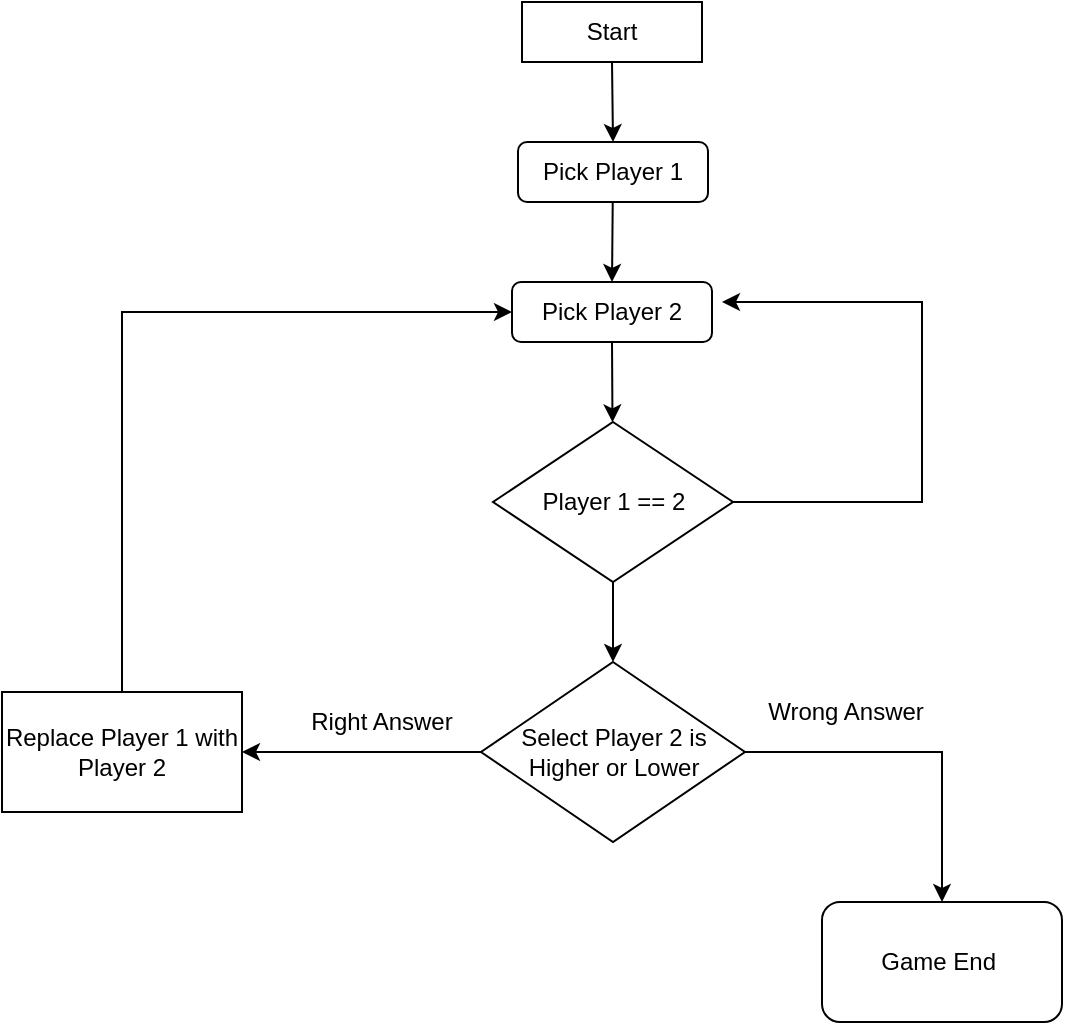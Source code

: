 <mxfile version="21.2.3" type="github">
  <diagram name="Page-1" id="7Z9ntMzbPnFYkaF0n_xQ">
    <mxGraphModel dx="1050" dy="541" grid="1" gridSize="10" guides="1" tooltips="1" connect="1" arrows="1" fold="1" page="1" pageScale="1" pageWidth="850" pageHeight="1100" math="0" shadow="0">
      <root>
        <mxCell id="0" />
        <mxCell id="1" parent="0" />
        <mxCell id="fJiKXHLpotQ70pgzJwAL-1" value="Start" style="rounded=0;whiteSpace=wrap;html=1;" vertex="1" parent="1">
          <mxGeometry x="380" y="20" width="90" height="30" as="geometry" />
        </mxCell>
        <mxCell id="fJiKXHLpotQ70pgzJwAL-2" value="Pick Player 1" style="rounded=1;whiteSpace=wrap;html=1;" vertex="1" parent="1">
          <mxGeometry x="378" y="90" width="95" height="30" as="geometry" />
        </mxCell>
        <mxCell id="fJiKXHLpotQ70pgzJwAL-4" value="Pick Player 2" style="rounded=1;whiteSpace=wrap;html=1;" vertex="1" parent="1">
          <mxGeometry x="375" y="160" width="100" height="30" as="geometry" />
        </mxCell>
        <mxCell id="fJiKXHLpotQ70pgzJwAL-5" style="edgeStyle=orthogonalEdgeStyle;rounded=0;orthogonalLoop=1;jettySize=auto;html=1;exitX=0.5;exitY=1;exitDx=0;exitDy=0;" edge="1" parent="1" source="fJiKXHLpotQ70pgzJwAL-1" target="fJiKXHLpotQ70pgzJwAL-1">
          <mxGeometry relative="1" as="geometry" />
        </mxCell>
        <mxCell id="fJiKXHLpotQ70pgzJwAL-6" value="" style="endArrow=classic;html=1;rounded=0;exitX=0.5;exitY=1;exitDx=0;exitDy=0;entryX=0.5;entryY=0;entryDx=0;entryDy=0;" edge="1" parent="1" source="fJiKXHLpotQ70pgzJwAL-1" target="fJiKXHLpotQ70pgzJwAL-2">
          <mxGeometry width="50" height="50" relative="1" as="geometry">
            <mxPoint x="400" y="310" as="sourcePoint" />
            <mxPoint x="450" y="260" as="targetPoint" />
          </mxGeometry>
        </mxCell>
        <mxCell id="fJiKXHLpotQ70pgzJwAL-7" value="Player 1 == 2" style="rhombus;whiteSpace=wrap;html=1;" vertex="1" parent="1">
          <mxGeometry x="365.5" y="230" width="120" height="80" as="geometry" />
        </mxCell>
        <mxCell id="fJiKXHLpotQ70pgzJwAL-8" value="" style="endArrow=classic;html=1;rounded=0;exitX=1;exitY=0.5;exitDx=0;exitDy=0;" edge="1" parent="1" source="fJiKXHLpotQ70pgzJwAL-7">
          <mxGeometry width="50" height="50" relative="1" as="geometry">
            <mxPoint x="400" y="310" as="sourcePoint" />
            <mxPoint x="480" y="170" as="targetPoint" />
            <Array as="points">
              <mxPoint x="580" y="270" />
              <mxPoint x="580" y="170" />
            </Array>
          </mxGeometry>
        </mxCell>
        <mxCell id="fJiKXHLpotQ70pgzJwAL-11" value="" style="endArrow=classic;html=1;rounded=0;entryX=0.5;entryY=0;entryDx=0;entryDy=0;" edge="1" parent="1" source="fJiKXHLpotQ70pgzJwAL-2" target="fJiKXHLpotQ70pgzJwAL-4">
          <mxGeometry width="50" height="50" relative="1" as="geometry">
            <mxPoint x="400" y="310" as="sourcePoint" />
            <mxPoint x="450" y="260" as="targetPoint" />
          </mxGeometry>
        </mxCell>
        <mxCell id="fJiKXHLpotQ70pgzJwAL-12" value="" style="endArrow=classic;html=1;rounded=0;exitX=0.5;exitY=1;exitDx=0;exitDy=0;" edge="1" parent="1" source="fJiKXHLpotQ70pgzJwAL-4" target="fJiKXHLpotQ70pgzJwAL-7">
          <mxGeometry width="50" height="50" relative="1" as="geometry">
            <mxPoint x="400" y="310" as="sourcePoint" />
            <mxPoint x="450" y="260" as="targetPoint" />
          </mxGeometry>
        </mxCell>
        <mxCell id="fJiKXHLpotQ70pgzJwAL-13" value="Select Player 2 is Higher or Lower" style="rhombus;whiteSpace=wrap;html=1;" vertex="1" parent="1">
          <mxGeometry x="359.5" y="350" width="132" height="90" as="geometry" />
        </mxCell>
        <mxCell id="fJiKXHLpotQ70pgzJwAL-14" value="" style="endArrow=classic;html=1;rounded=0;exitX=0.5;exitY=1;exitDx=0;exitDy=0;" edge="1" parent="1" source="fJiKXHLpotQ70pgzJwAL-7" target="fJiKXHLpotQ70pgzJwAL-13">
          <mxGeometry width="50" height="50" relative="1" as="geometry">
            <mxPoint x="400" y="290" as="sourcePoint" />
            <mxPoint x="450" y="240" as="targetPoint" />
          </mxGeometry>
        </mxCell>
        <mxCell id="fJiKXHLpotQ70pgzJwAL-15" value="Game End&amp;nbsp;" style="rounded=1;whiteSpace=wrap;html=1;" vertex="1" parent="1">
          <mxGeometry x="530" y="470" width="120" height="60" as="geometry" />
        </mxCell>
        <mxCell id="fJiKXHLpotQ70pgzJwAL-16" value="" style="endArrow=classic;html=1;rounded=0;entryX=0.5;entryY=0;entryDx=0;entryDy=0;exitX=1;exitY=0.5;exitDx=0;exitDy=0;" edge="1" parent="1" source="fJiKXHLpotQ70pgzJwAL-13" target="fJiKXHLpotQ70pgzJwAL-15">
          <mxGeometry width="50" height="50" relative="1" as="geometry">
            <mxPoint x="500" y="390" as="sourcePoint" />
            <mxPoint x="450" y="240" as="targetPoint" />
            <Array as="points">
              <mxPoint x="590" y="395" />
            </Array>
          </mxGeometry>
        </mxCell>
        <mxCell id="fJiKXHLpotQ70pgzJwAL-17" value="Wrong Answer" style="text;html=1;strokeColor=none;fillColor=none;align=center;verticalAlign=middle;whiteSpace=wrap;rounded=0;" vertex="1" parent="1">
          <mxGeometry x="491.5" y="360" width="100" height="30" as="geometry" />
        </mxCell>
        <mxCell id="fJiKXHLpotQ70pgzJwAL-18" value="Replace Player 1 with Player 2" style="rounded=0;whiteSpace=wrap;html=1;" vertex="1" parent="1">
          <mxGeometry x="120" y="365" width="120" height="60" as="geometry" />
        </mxCell>
        <mxCell id="fJiKXHLpotQ70pgzJwAL-19" value="" style="endArrow=classic;html=1;rounded=0;exitX=0;exitY=0.5;exitDx=0;exitDy=0;" edge="1" parent="1" source="fJiKXHLpotQ70pgzJwAL-13" target="fJiKXHLpotQ70pgzJwAL-18">
          <mxGeometry width="50" height="50" relative="1" as="geometry">
            <mxPoint x="400" y="290" as="sourcePoint" />
            <mxPoint x="450" y="240" as="targetPoint" />
          </mxGeometry>
        </mxCell>
        <mxCell id="fJiKXHLpotQ70pgzJwAL-20" value="Right Answer" style="text;html=1;strokeColor=none;fillColor=none;align=center;verticalAlign=middle;whiteSpace=wrap;rounded=0;" vertex="1" parent="1">
          <mxGeometry x="259.5" y="365" width="100" height="30" as="geometry" />
        </mxCell>
        <mxCell id="fJiKXHLpotQ70pgzJwAL-21" value="" style="endArrow=classic;html=1;rounded=0;exitX=0.5;exitY=0;exitDx=0;exitDy=0;entryX=0;entryY=0.5;entryDx=0;entryDy=0;" edge="1" parent="1" source="fJiKXHLpotQ70pgzJwAL-18" target="fJiKXHLpotQ70pgzJwAL-4">
          <mxGeometry width="50" height="50" relative="1" as="geometry">
            <mxPoint x="400" y="280" as="sourcePoint" />
            <mxPoint x="450" y="230" as="targetPoint" />
            <Array as="points">
              <mxPoint x="180" y="175" />
            </Array>
          </mxGeometry>
        </mxCell>
      </root>
    </mxGraphModel>
  </diagram>
</mxfile>
